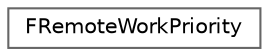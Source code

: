 digraph "Graphical Class Hierarchy"
{
 // INTERACTIVE_SVG=YES
 // LATEX_PDF_SIZE
  bgcolor="transparent";
  edge [fontname=Helvetica,fontsize=10,labelfontname=Helvetica,labelfontsize=10];
  node [fontname=Helvetica,fontsize=10,shape=box,height=0.2,width=0.4];
  rankdir="LR";
  Node0 [id="Node000000",label="FRemoteWorkPriority",height=0.2,width=0.4,color="grey40", fillcolor="white", style="filled",URL="$d5/d2f/structFRemoteWorkPriority.html",tooltip=" "];
}
